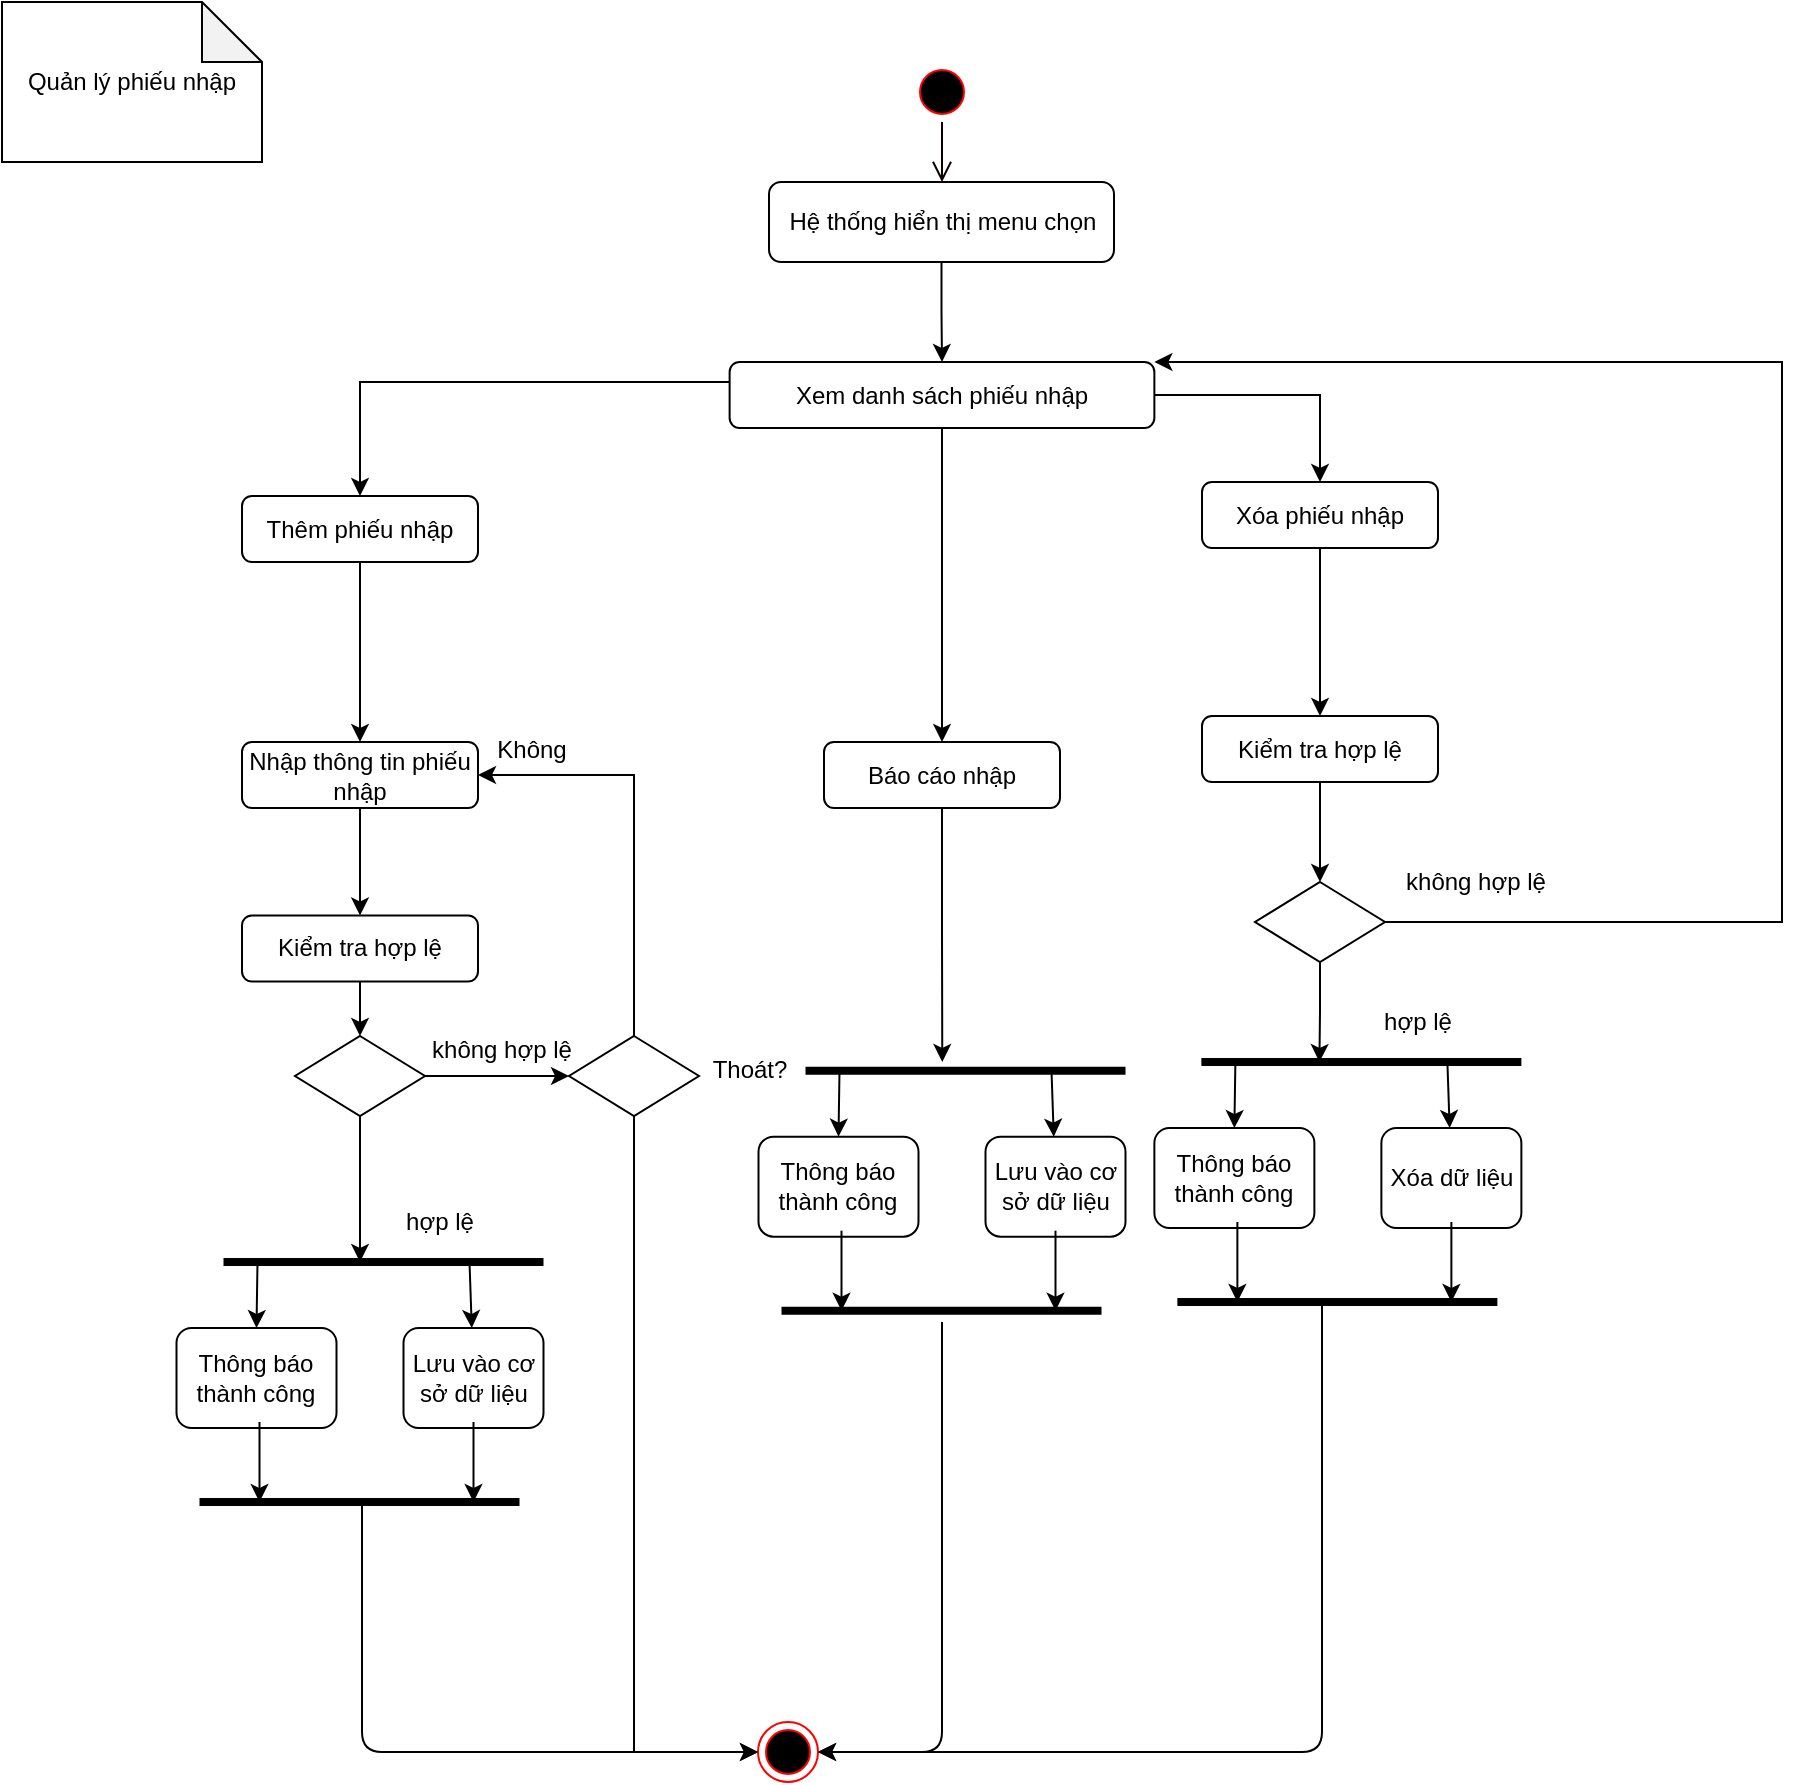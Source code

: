 <mxfile version="13.9.9" type="device"><diagram name="Page-1" id="e7e014a7-5840-1c2e-5031-d8a46d1fe8dd"><mxGraphModel dx="1092" dy="495" grid="1" gridSize="10" guides="1" tooltips="1" connect="1" arrows="1" fold="1" page="1" pageScale="1" pageWidth="1169" pageHeight="826" background="#ffffff" math="0" shadow="0"><root><mxCell id="0"/><mxCell id="1" parent="0"/><mxCell id="6" value="" style="edgeStyle=elbowEdgeStyle;elbow=horizontal;verticalAlign=bottom;endArrow=open;endSize=8;endFill=1;rounded=0;strokeColor=#0A0000;" parent="1" source="5" target="oe2-ipfIPPVTRvUnXvWy-43" edge="1"><mxGeometry x="419.5" y="160" as="geometry"><mxPoint x="414.5" y="260" as="targetPoint"/></mxGeometry></mxCell><mxCell id="5" value="" style="ellipse;shape=startState;fillColor=#000000;strokeColor=#ff0000;" parent="1" vertex="1"><mxGeometry x="615" y="150" width="30" height="30" as="geometry"/></mxCell><mxCell id="oe2-ipfIPPVTRvUnXvWy-42" value="Quản lý phiếu nhập" style="shape=note;whiteSpace=wrap;html=1;backgroundOutline=1;darkOpacity=0.05;rotation=0;" parent="1" vertex="1"><mxGeometry x="160" y="120" width="130" height="80" as="geometry"/></mxCell><mxCell id="93MytjTR_YfqGDn7nPKX-48" style="edgeStyle=orthogonalEdgeStyle;rounded=0;orthogonalLoop=1;jettySize=auto;html=1;strokeColor=#000000;strokeWidth=1;" parent="1" source="oe2-ipfIPPVTRvUnXvWy-43" target="HOgDfj0NTC0rS-DzmdSp-7" edge="1"><mxGeometry relative="1" as="geometry"/></mxCell><mxCell id="oe2-ipfIPPVTRvUnXvWy-43" value="Hệ thống hiển thị menu chọn" style="rounded=1;whiteSpace=wrap;html=1;" parent="1" vertex="1"><mxGeometry x="543.5" y="210" width="172.5" height="40" as="geometry"/></mxCell><mxCell id="oe2-ipfIPPVTRvUnXvWy-100" value="" style="ellipse;html=1;shape=endState;fillColor=#000000;strokeColor=#ff0000;" parent="1" vertex="1"><mxGeometry x="538" y="980" width="30" height="30" as="geometry"/></mxCell><mxCell id="0i3ON3FkZwFJOCtyg91e-12" value="không hợp lệ" style="text;html=1;strokeColor=none;fillColor=none;align=center;verticalAlign=middle;whiteSpace=wrap;rounded=0;" parent="1" vertex="1"><mxGeometry x="365" y="634.34" width="90" height="20" as="geometry"/></mxCell><mxCell id="93MytjTR_YfqGDn7nPKX-20" style="edgeStyle=orthogonalEdgeStyle;rounded=0;orthogonalLoop=1;jettySize=auto;html=1;" parent="1" source="HOgDfj0NTC0rS-DzmdSp-7" target="HOgDfj0NTC0rS-DzmdSp-11" edge="1"><mxGeometry relative="1" as="geometry"><Array as="points"><mxPoint x="509" y="310"/><mxPoint x="339" y="310"/></Array></mxGeometry></mxCell><mxCell id="aCMB1u9qXaWEzqKYAwMz-47" style="edgeStyle=orthogonalEdgeStyle;rounded=0;orthogonalLoop=1;jettySize=auto;html=1;" parent="1" source="HOgDfj0NTC0rS-DzmdSp-7" target="Za8mfvEAcIsPTR6fooWq-10" edge="1"><mxGeometry relative="1" as="geometry"/></mxCell><mxCell id="Doa1hwpLoF1a2dF9KeJt-7" style="edgeStyle=orthogonalEdgeStyle;rounded=0;orthogonalLoop=1;jettySize=auto;html=1;exitX=1;exitY=0.5;exitDx=0;exitDy=0;entryX=0.5;entryY=0;entryDx=0;entryDy=0;" parent="1" source="HOgDfj0NTC0rS-DzmdSp-7" target="Doa1hwpLoF1a2dF9KeJt-6" edge="1"><mxGeometry relative="1" as="geometry"/></mxCell><mxCell id="HOgDfj0NTC0rS-DzmdSp-7" value="Xem danh sách phiếu nhập" style="rounded=1;whiteSpace=wrap;html=1;" parent="1" vertex="1"><mxGeometry x="523.81" y="300" width="212.38" height="33" as="geometry"/></mxCell><mxCell id="aCMB1u9qXaWEzqKYAwMz-39" style="edgeStyle=orthogonalEdgeStyle;rounded=0;orthogonalLoop=1;jettySize=auto;html=1;entryX=0.5;entryY=0;entryDx=0;entryDy=0;" parent="1" source="HOgDfj0NTC0rS-DzmdSp-11" target="93MytjTR_YfqGDn7nPKX-13" edge="1"><mxGeometry relative="1" as="geometry"><mxPoint x="339.0" y="430" as="targetPoint"/></mxGeometry></mxCell><mxCell id="HOgDfj0NTC0rS-DzmdSp-11" value="Thêm phiếu nhập" style="rounded=1;whiteSpace=wrap;html=1;" parent="1" vertex="1"><mxGeometry x="280" y="367" width="118" height="33" as="geometry"/></mxCell><mxCell id="93MytjTR_YfqGDn7nPKX-22" style="edgeStyle=orthogonalEdgeStyle;rounded=0;orthogonalLoop=1;jettySize=auto;html=1;" parent="1" source="93MytjTR_YfqGDn7nPKX-13" target="93MytjTR_YfqGDn7nPKX-14" edge="1"><mxGeometry relative="1" as="geometry"/></mxCell><mxCell id="93MytjTR_YfqGDn7nPKX-13" value="Nhập thông tin phiếu nhập" style="rounded=1;whiteSpace=wrap;html=1;" parent="1" vertex="1"><mxGeometry x="280" y="490" width="118" height="33" as="geometry"/></mxCell><mxCell id="aCMB1u9qXaWEzqKYAwMz-42" style="edgeStyle=orthogonalEdgeStyle;rounded=0;orthogonalLoop=1;jettySize=auto;html=1;" parent="1" source="93MytjTR_YfqGDn7nPKX-14" target="93MytjTR_YfqGDn7nPKX-15" edge="1"><mxGeometry relative="1" as="geometry"/></mxCell><mxCell id="93MytjTR_YfqGDn7nPKX-14" value="Kiểm tra hợp lệ" style="rounded=1;whiteSpace=wrap;html=1;" parent="1" vertex="1"><mxGeometry x="280" y="576.75" width="118" height="33" as="geometry"/></mxCell><mxCell id="93MytjTR_YfqGDn7nPKX-30" style="edgeStyle=orthogonalEdgeStyle;rounded=0;orthogonalLoop=1;jettySize=auto;html=1;strokeColor=#000000;strokeWidth=1;" parent="1" source="93MytjTR_YfqGDn7nPKX-15" edge="1"><mxGeometry relative="1" as="geometry"><mxPoint x="339" y="750" as="targetPoint"/></mxGeometry></mxCell><mxCell id="aCMB1u9qXaWEzqKYAwMz-34" style="edgeStyle=orthogonalEdgeStyle;rounded=0;orthogonalLoop=1;jettySize=auto;html=1;" parent="1" source="93MytjTR_YfqGDn7nPKX-15" target="aCMB1u9qXaWEzqKYAwMz-18" edge="1"><mxGeometry relative="1" as="geometry"/></mxCell><mxCell id="93MytjTR_YfqGDn7nPKX-15" value="" style="rhombus;whiteSpace=wrap;html=1;" parent="1" vertex="1"><mxGeometry x="306.5" y="637" width="65" height="40" as="geometry"/></mxCell><mxCell id="93MytjTR_YfqGDn7nPKX-28" value="" style="endArrow=none;html=1;strokeColor=#000000;strokeWidth=4;" parent="1" edge="1"><mxGeometry width="50" height="50" relative="1" as="geometry"><mxPoint x="270.75" y="750" as="sourcePoint"/><mxPoint x="430.75" y="750" as="targetPoint"/></mxGeometry></mxCell><mxCell id="93MytjTR_YfqGDn7nPKX-31" value="hợp lệ" style="text;html=1;strokeColor=none;fillColor=none;align=center;verticalAlign=middle;whiteSpace=wrap;rounded=0;" parent="1" vertex="1"><mxGeometry x="348.75" y="720" width="60" height="20" as="geometry"/></mxCell><mxCell id="93MytjTR_YfqGDn7nPKX-32" value="Thông báo thành công" style="rounded=1;whiteSpace=wrap;html=1;" parent="1" vertex="1"><mxGeometry x="247.25" y="783" width="80" height="50" as="geometry"/></mxCell><mxCell id="93MytjTR_YfqGDn7nPKX-33" value="Lưu vào cơ sở dữ liệu" style="rounded=1;whiteSpace=wrap;html=1;" parent="1" vertex="1"><mxGeometry x="360.75" y="783" width="70" height="50" as="geometry"/></mxCell><mxCell id="93MytjTR_YfqGDn7nPKX-34" value="" style="endArrow=classic;html=1;strokeColor=#000000;strokeWidth=1;entryX=0.5;entryY=0;entryDx=0;entryDy=0;" parent="1" target="93MytjTR_YfqGDn7nPKX-32" edge="1"><mxGeometry width="50" height="50" relative="1" as="geometry"><mxPoint x="287.75" y="750" as="sourcePoint"/><mxPoint x="250.75" y="720" as="targetPoint"/></mxGeometry></mxCell><mxCell id="93MytjTR_YfqGDn7nPKX-35" value="" style="endArrow=classic;html=1;strokeColor=#000000;strokeWidth=1;" parent="1" target="93MytjTR_YfqGDn7nPKX-33" edge="1"><mxGeometry width="50" height="50" relative="1" as="geometry"><mxPoint x="393.75" y="750" as="sourcePoint"/><mxPoint x="297.25" y="793" as="targetPoint"/></mxGeometry></mxCell><mxCell id="93MytjTR_YfqGDn7nPKX-36" value="" style="endArrow=none;html=1;strokeColor=#000000;strokeWidth=4;" parent="1" edge="1"><mxGeometry width="50" height="50" relative="1" as="geometry"><mxPoint x="258.75" y="870" as="sourcePoint"/><mxPoint x="418.75" y="870" as="targetPoint"/></mxGeometry></mxCell><mxCell id="93MytjTR_YfqGDn7nPKX-41" value="" style="endArrow=classic;html=1;strokeColor=#000000;strokeWidth=1;" parent="1" edge="1"><mxGeometry width="50" height="50" relative="1" as="geometry"><mxPoint x="288.75" y="830" as="sourcePoint"/><mxPoint x="288.75" y="870" as="targetPoint"/></mxGeometry></mxCell><mxCell id="93MytjTR_YfqGDn7nPKX-42" value="" style="endArrow=classic;html=1;strokeColor=#000000;strokeWidth=1;" parent="1" edge="1"><mxGeometry width="50" height="50" relative="1" as="geometry"><mxPoint x="395.75" y="830" as="sourcePoint"/><mxPoint x="395.75" y="870" as="targetPoint"/></mxGeometry></mxCell><mxCell id="93MytjTR_YfqGDn7nPKX-45" value="" style="endArrow=classic;html=1;strokeColor=#000000;strokeWidth=1;" parent="1" target="oe2-ipfIPPVTRvUnXvWy-100" edge="1"><mxGeometry width="50" height="50" relative="1" as="geometry"><mxPoint x="340" y="870" as="sourcePoint"/><mxPoint x="278" y="790" as="targetPoint"/><Array as="points"><mxPoint x="340" y="995"/></Array></mxGeometry></mxCell><mxCell id="93MytjTR_YfqGDn7nPKX-109" style="edgeStyle=orthogonalEdgeStyle;rounded=0;orthogonalLoop=1;jettySize=auto;html=1;exitX=0.5;exitY=1;exitDx=0;exitDy=0;strokeColor=#000000;strokeWidth=1;" parent="1" edge="1"><mxGeometry relative="1" as="geometry"><mxPoint x="909" y="433" as="sourcePoint"/><mxPoint x="909" y="433" as="targetPoint"/></mxGeometry></mxCell><mxCell id="xXr_3SXAGexhdug_QWEV-10" style="edgeStyle=orthogonalEdgeStyle;rounded=0;orthogonalLoop=1;jettySize=auto;html=1;exitX=0.5;exitY=1;exitDx=0;exitDy=0;" parent="1" source="Za8mfvEAcIsPTR6fooWq-10" edge="1"><mxGeometry relative="1" as="geometry"><mxPoint x="630.143" y="650" as="targetPoint"/></mxGeometry></mxCell><mxCell id="Za8mfvEAcIsPTR6fooWq-10" value="Báo cáo nhập" style="rounded=1;whiteSpace=wrap;html=1;" parent="1" vertex="1"><mxGeometry x="571" y="490" width="118" height="33" as="geometry"/></mxCell><mxCell id="aCMB1u9qXaWEzqKYAwMz-7" value="" style="endArrow=none;html=1;strokeColor=#000000;strokeWidth=4;" parent="1" edge="1"><mxGeometry width="50" height="50" relative="1" as="geometry"><mxPoint x="561.75" y="654.34" as="sourcePoint"/><mxPoint x="721.75" y="654.34" as="targetPoint"/></mxGeometry></mxCell><mxCell id="aCMB1u9qXaWEzqKYAwMz-8" value="Thông báo thành công" style="rounded=1;whiteSpace=wrap;html=1;" parent="1" vertex="1"><mxGeometry x="538.25" y="687.34" width="80" height="50" as="geometry"/></mxCell><mxCell id="aCMB1u9qXaWEzqKYAwMz-9" value="Lưu vào cơ sở dữ liệu" style="rounded=1;whiteSpace=wrap;html=1;" parent="1" vertex="1"><mxGeometry x="651.75" y="687.34" width="70" height="50" as="geometry"/></mxCell><mxCell id="aCMB1u9qXaWEzqKYAwMz-10" value="" style="endArrow=classic;html=1;strokeColor=#000000;strokeWidth=1;entryX=0.5;entryY=0;entryDx=0;entryDy=0;" parent="1" target="aCMB1u9qXaWEzqKYAwMz-8" edge="1"><mxGeometry width="50" height="50" relative="1" as="geometry"><mxPoint x="578.75" y="654.34" as="sourcePoint"/><mxPoint x="541.75" y="624.34" as="targetPoint"/></mxGeometry></mxCell><mxCell id="aCMB1u9qXaWEzqKYAwMz-11" value="" style="endArrow=classic;html=1;strokeColor=#000000;strokeWidth=1;" parent="1" target="aCMB1u9qXaWEzqKYAwMz-9" edge="1"><mxGeometry width="50" height="50" relative="1" as="geometry"><mxPoint x="684.75" y="654.34" as="sourcePoint"/><mxPoint x="588.25" y="697.34" as="targetPoint"/></mxGeometry></mxCell><mxCell id="aCMB1u9qXaWEzqKYAwMz-12" value="" style="endArrow=none;html=1;strokeColor=#000000;strokeWidth=4;" parent="1" edge="1"><mxGeometry width="50" height="50" relative="1" as="geometry"><mxPoint x="549.75" y="774.34" as="sourcePoint"/><mxPoint x="709.75" y="774.34" as="targetPoint"/></mxGeometry></mxCell><mxCell id="aCMB1u9qXaWEzqKYAwMz-13" value="" style="endArrow=classic;html=1;strokeColor=#000000;strokeWidth=1;" parent="1" edge="1"><mxGeometry width="50" height="50" relative="1" as="geometry"><mxPoint x="579.75" y="734.34" as="sourcePoint"/><mxPoint x="579.75" y="774.34" as="targetPoint"/></mxGeometry></mxCell><mxCell id="aCMB1u9qXaWEzqKYAwMz-14" value="" style="endArrow=classic;html=1;strokeColor=#000000;strokeWidth=1;" parent="1" edge="1"><mxGeometry width="50" height="50" relative="1" as="geometry"><mxPoint x="686.75" y="734.34" as="sourcePoint"/><mxPoint x="686.75" y="774.34" as="targetPoint"/></mxGeometry></mxCell><mxCell id="aCMB1u9qXaWEzqKYAwMz-37" style="edgeStyle=orthogonalEdgeStyle;rounded=0;orthogonalLoop=1;jettySize=auto;html=1;entryX=1;entryY=0.5;entryDx=0;entryDy=0;" parent="1" source="aCMB1u9qXaWEzqKYAwMz-18" target="93MytjTR_YfqGDn7nPKX-13" edge="1"><mxGeometry relative="1" as="geometry"><Array as="points"><mxPoint x="476" y="507"/></Array></mxGeometry></mxCell><mxCell id="aCMB1u9qXaWEzqKYAwMz-45" style="edgeStyle=orthogonalEdgeStyle;rounded=0;orthogonalLoop=1;jettySize=auto;html=1;" parent="1" source="aCMB1u9qXaWEzqKYAwMz-18" target="oe2-ipfIPPVTRvUnXvWy-100" edge="1"><mxGeometry relative="1" as="geometry"><Array as="points"><mxPoint x="476" y="995"/></Array></mxGeometry></mxCell><mxCell id="aCMB1u9qXaWEzqKYAwMz-18" value="" style="rhombus;whiteSpace=wrap;html=1;" parent="1" vertex="1"><mxGeometry x="443.5" y="637" width="65" height="40" as="geometry"/></mxCell><mxCell id="aCMB1u9qXaWEzqKYAwMz-21" value="Thoát?" style="text;html=1;strokeColor=none;fillColor=none;align=center;verticalAlign=middle;whiteSpace=wrap;rounded=0;" parent="1" vertex="1"><mxGeometry x="488.5" y="644.34" width="90" height="20" as="geometry"/></mxCell><mxCell id="aCMB1u9qXaWEzqKYAwMz-22" value="Không" style="text;html=1;strokeColor=none;fillColor=none;align=center;verticalAlign=middle;whiteSpace=wrap;rounded=0;" parent="1" vertex="1"><mxGeometry x="380" y="483.5" width="90" height="20" as="geometry"/></mxCell><mxCell id="xXr_3SXAGexhdug_QWEV-9" value="" style="endArrow=classic;html=1;entryX=1;entryY=0.5;entryDx=0;entryDy=0;" parent="1" target="oe2-ipfIPPVTRvUnXvWy-100" edge="1"><mxGeometry width="50" height="50" relative="1" as="geometry"><mxPoint x="630" y="780" as="sourcePoint"/><mxPoint x="630" y="1030" as="targetPoint"/><Array as="points"><mxPoint x="630" y="995"/></Array></mxGeometry></mxCell><mxCell id="Doa1hwpLoF1a2dF9KeJt-9" style="edgeStyle=orthogonalEdgeStyle;rounded=0;orthogonalLoop=1;jettySize=auto;html=1;exitX=0.5;exitY=1;exitDx=0;exitDy=0;" parent="1" source="Doa1hwpLoF1a2dF9KeJt-6" target="Doa1hwpLoF1a2dF9KeJt-8" edge="1"><mxGeometry relative="1" as="geometry"/></mxCell><mxCell id="Doa1hwpLoF1a2dF9KeJt-6" value="Xóa phiếu nhập" style="rounded=1;whiteSpace=wrap;html=1;" parent="1" vertex="1"><mxGeometry x="760" y="360" width="118" height="33" as="geometry"/></mxCell><mxCell id="Doa1hwpLoF1a2dF9KeJt-13" style="edgeStyle=orthogonalEdgeStyle;rounded=0;orthogonalLoop=1;jettySize=auto;html=1;exitX=0.5;exitY=1;exitDx=0;exitDy=0;entryX=0.5;entryY=0;entryDx=0;entryDy=0;" parent="1" source="Doa1hwpLoF1a2dF9KeJt-8" target="Doa1hwpLoF1a2dF9KeJt-10" edge="1"><mxGeometry relative="1" as="geometry"/></mxCell><mxCell id="Doa1hwpLoF1a2dF9KeJt-8" value="Kiểm tra hợp lệ" style="rounded=1;whiteSpace=wrap;html=1;" parent="1" vertex="1"><mxGeometry x="760" y="477" width="118" height="33" as="geometry"/></mxCell><mxCell id="Doa1hwpLoF1a2dF9KeJt-17" style="edgeStyle=orthogonalEdgeStyle;rounded=0;orthogonalLoop=1;jettySize=auto;html=1;exitX=1;exitY=0.5;exitDx=0;exitDy=0;entryX=1;entryY=0;entryDx=0;entryDy=0;" parent="1" source="Doa1hwpLoF1a2dF9KeJt-10" target="HOgDfj0NTC0rS-DzmdSp-7" edge="1"><mxGeometry relative="1" as="geometry"><Array as="points"><mxPoint x="1050" y="580"/><mxPoint x="1050" y="300"/></Array></mxGeometry></mxCell><mxCell id="Doa1hwpLoF1a2dF9KeJt-29" style="edgeStyle=orthogonalEdgeStyle;rounded=0;orthogonalLoop=1;jettySize=auto;html=1;exitX=0.5;exitY=1;exitDx=0;exitDy=0;" parent="1" source="Doa1hwpLoF1a2dF9KeJt-10" edge="1"><mxGeometry relative="1" as="geometry"><mxPoint x="818.714" y="650" as="targetPoint"/></mxGeometry></mxCell><mxCell id="Doa1hwpLoF1a2dF9KeJt-10" value="" style="rhombus;whiteSpace=wrap;html=1;" parent="1" vertex="1"><mxGeometry x="786.5" y="560" width="65" height="40" as="geometry"/></mxCell><mxCell id="Doa1hwpLoF1a2dF9KeJt-12" value="không hợp lệ" style="text;html=1;strokeColor=none;fillColor=none;align=center;verticalAlign=middle;whiteSpace=wrap;rounded=0;" parent="1" vertex="1"><mxGeometry x="851.5" y="550" width="90" height="20" as="geometry"/></mxCell><mxCell id="Doa1hwpLoF1a2dF9KeJt-19" value="" style="endArrow=none;html=1;strokeColor=#000000;strokeWidth=4;" parent="1" edge="1"><mxGeometry width="50" height="50" relative="1" as="geometry"><mxPoint x="759.69" y="650" as="sourcePoint"/><mxPoint x="919.69" y="650" as="targetPoint"/></mxGeometry></mxCell><mxCell id="Doa1hwpLoF1a2dF9KeJt-20" value="hợp lệ" style="text;html=1;strokeColor=none;fillColor=none;align=center;verticalAlign=middle;whiteSpace=wrap;rounded=0;" parent="1" vertex="1"><mxGeometry x="837.69" y="620" width="60" height="20" as="geometry"/></mxCell><mxCell id="Doa1hwpLoF1a2dF9KeJt-21" value="Thông báo thành công" style="rounded=1;whiteSpace=wrap;html=1;" parent="1" vertex="1"><mxGeometry x="736.19" y="683" width="80" height="50" as="geometry"/></mxCell><mxCell id="Doa1hwpLoF1a2dF9KeJt-22" value="Xóa dữ liệu" style="rounded=1;whiteSpace=wrap;html=1;" parent="1" vertex="1"><mxGeometry x="849.69" y="683" width="70" height="50" as="geometry"/></mxCell><mxCell id="Doa1hwpLoF1a2dF9KeJt-23" value="" style="endArrow=classic;html=1;strokeColor=#000000;strokeWidth=1;entryX=0.5;entryY=0;entryDx=0;entryDy=0;" parent="1" target="Doa1hwpLoF1a2dF9KeJt-21" edge="1"><mxGeometry width="50" height="50" relative="1" as="geometry"><mxPoint x="776.69" y="650" as="sourcePoint"/><mxPoint x="739.69" y="620" as="targetPoint"/></mxGeometry></mxCell><mxCell id="Doa1hwpLoF1a2dF9KeJt-24" value="" style="endArrow=classic;html=1;strokeColor=#000000;strokeWidth=1;" parent="1" target="Doa1hwpLoF1a2dF9KeJt-22" edge="1"><mxGeometry width="50" height="50" relative="1" as="geometry"><mxPoint x="882.69" y="650" as="sourcePoint"/><mxPoint x="786.19" y="693" as="targetPoint"/></mxGeometry></mxCell><mxCell id="Doa1hwpLoF1a2dF9KeJt-25" value="" style="endArrow=none;html=1;strokeColor=#000000;strokeWidth=4;" parent="1" edge="1"><mxGeometry width="50" height="50" relative="1" as="geometry"><mxPoint x="747.69" y="770" as="sourcePoint"/><mxPoint x="907.69" y="770" as="targetPoint"/></mxGeometry></mxCell><mxCell id="Doa1hwpLoF1a2dF9KeJt-26" value="" style="endArrow=classic;html=1;strokeColor=#000000;strokeWidth=1;" parent="1" edge="1"><mxGeometry width="50" height="50" relative="1" as="geometry"><mxPoint x="777.69" y="730" as="sourcePoint"/><mxPoint x="777.69" y="770" as="targetPoint"/></mxGeometry></mxCell><mxCell id="Doa1hwpLoF1a2dF9KeJt-27" value="" style="endArrow=classic;html=1;strokeColor=#000000;strokeWidth=1;" parent="1" edge="1"><mxGeometry width="50" height="50" relative="1" as="geometry"><mxPoint x="884.69" y="730" as="sourcePoint"/><mxPoint x="884.69" y="770" as="targetPoint"/></mxGeometry></mxCell><mxCell id="Doa1hwpLoF1a2dF9KeJt-30" value="" style="endArrow=classic;html=1;entryX=1;entryY=0.5;entryDx=0;entryDy=0;" parent="1" target="oe2-ipfIPPVTRvUnXvWy-100" edge="1"><mxGeometry width="50" height="50" relative="1" as="geometry"><mxPoint x="820" y="770" as="sourcePoint"/><mxPoint x="780" y="630" as="targetPoint"/><Array as="points"><mxPoint x="820" y="995"/></Array></mxGeometry></mxCell></root></mxGraphModel></diagram></mxfile>
